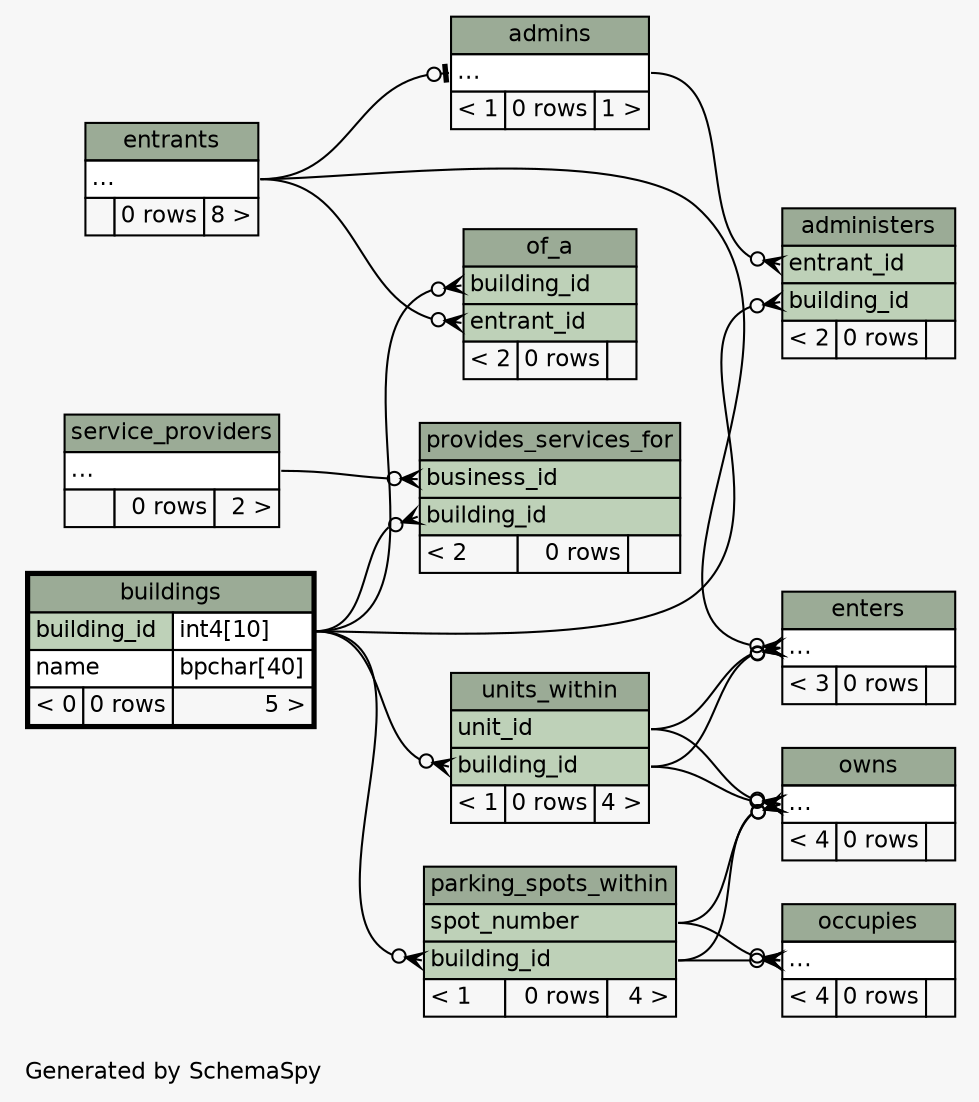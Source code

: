 // dot 2.38.0 on Mac OS X 10.11.3
// SchemaSpy rev 590
digraph "twoDegreesRelationshipsDiagram" {
  graph [
    rankdir="RL"
    bgcolor="#f7f7f7"
    label="\nGenerated by SchemaSpy"
    labeljust="l"
    nodesep="0.18"
    ranksep="0.46"
    fontname="Helvetica"
    fontsize="11"
  ];
  node [
    fontname="Helvetica"
    fontsize="11"
    shape="plaintext"
  ];
  edge [
    arrowsize="0.8"
  ];
  "administers":"building_id":w -> "buildings":"building_id.type":e [arrowhead=none dir=back arrowtail=crowodot];
  "administers":"entrant_id":w -> "admins":"elipses":e [arrowhead=none dir=back arrowtail=crowodot];
  "admins":"elipses":w -> "entrants":"elipses":e [arrowhead=none dir=back arrowtail=teeodot];
  "enters":"elipses":w -> "units_within":"building_id":e [arrowhead=none dir=back arrowtail=crowodot];
  "enters":"elipses":w -> "entrants":"elipses":e [arrowhead=none dir=back arrowtail=crowodot];
  "enters":"elipses":w -> "units_within":"unit_id":e [arrowhead=none dir=back arrowtail=crowodot];
  "occupies":"elipses":w -> "parking_spots_within":"building_id":e [arrowhead=none dir=back arrowtail=crowodot];
  "occupies":"elipses":w -> "parking_spots_within":"spot_number":e [arrowhead=none dir=back arrowtail=crowodot];
  "of_a":"building_id":w -> "buildings":"building_id.type":e [arrowhead=none dir=back arrowtail=crowodot];
  "of_a":"entrant_id":w -> "entrants":"elipses":e [arrowhead=none dir=back arrowtail=crowodot];
  "owns":"elipses":w -> "parking_spots_within":"building_id":e [arrowhead=none dir=back arrowtail=crowodot];
  "owns":"elipses":w -> "units_within":"building_id":e [arrowhead=none dir=back arrowtail=crowodot];
  "owns":"elipses":w -> "parking_spots_within":"spot_number":e [arrowhead=none dir=back arrowtail=crowodot];
  "owns":"elipses":w -> "units_within":"unit_id":e [arrowhead=none dir=back arrowtail=crowodot];
  "parking_spots_within":"building_id":w -> "buildings":"building_id.type":e [arrowhead=none dir=back arrowtail=crowodot];
  "provides_services_for":"building_id":w -> "buildings":"building_id.type":e [arrowhead=none dir=back arrowtail=crowodot];
  "provides_services_for":"business_id":w -> "service_providers":"elipses":e [arrowhead=none dir=back arrowtail=crowodot];
  "units_within":"building_id":w -> "buildings":"building_id.type":e [arrowhead=none dir=back arrowtail=crowodot];
  "administers" [
    label=<
    <TABLE BORDER="0" CELLBORDER="1" CELLSPACING="0" BGCOLOR="#ffffff">
      <TR><TD COLSPAN="3" BGCOLOR="#9bab96" ALIGN="CENTER">administers</TD></TR>
      <TR><TD PORT="entrant_id" COLSPAN="3" BGCOLOR="#bed1b8" ALIGN="LEFT">entrant_id</TD></TR>
      <TR><TD PORT="building_id" COLSPAN="3" BGCOLOR="#bed1b8" ALIGN="LEFT">building_id</TD></TR>
      <TR><TD ALIGN="LEFT" BGCOLOR="#f7f7f7">&lt; 2</TD><TD ALIGN="RIGHT" BGCOLOR="#f7f7f7">0 rows</TD><TD ALIGN="RIGHT" BGCOLOR="#f7f7f7">  </TD></TR>
    </TABLE>>
    URL="administers.html"
    tooltip="administers"
  ];
  "admins" [
    label=<
    <TABLE BORDER="0" CELLBORDER="1" CELLSPACING="0" BGCOLOR="#ffffff">
      <TR><TD COLSPAN="3" BGCOLOR="#9bab96" ALIGN="CENTER">admins</TD></TR>
      <TR><TD PORT="elipses" COLSPAN="3" ALIGN="LEFT">...</TD></TR>
      <TR><TD ALIGN="LEFT" BGCOLOR="#f7f7f7">&lt; 1</TD><TD ALIGN="RIGHT" BGCOLOR="#f7f7f7">0 rows</TD><TD ALIGN="RIGHT" BGCOLOR="#f7f7f7">1 &gt;</TD></TR>
    </TABLE>>
    URL="admins.html"
    tooltip="admins"
  ];
  "buildings" [
    label=<
    <TABLE BORDER="2" CELLBORDER="1" CELLSPACING="0" BGCOLOR="#ffffff">
      <TR><TD COLSPAN="3" BGCOLOR="#9bab96" ALIGN="CENTER">buildings</TD></TR>
      <TR><TD PORT="building_id" COLSPAN="2" BGCOLOR="#bed1b8" ALIGN="LEFT">building_id</TD><TD PORT="building_id.type" ALIGN="LEFT">int4[10]</TD></TR>
      <TR><TD PORT="name" COLSPAN="2" ALIGN="LEFT">name</TD><TD PORT="name.type" ALIGN="LEFT">bpchar[40]</TD></TR>
      <TR><TD ALIGN="LEFT" BGCOLOR="#f7f7f7">&lt; 0</TD><TD ALIGN="RIGHT" BGCOLOR="#f7f7f7">0 rows</TD><TD ALIGN="RIGHT" BGCOLOR="#f7f7f7">5 &gt;</TD></TR>
    </TABLE>>
    URL="buildings.html"
    tooltip="buildings"
  ];
  "enters" [
    label=<
    <TABLE BORDER="0" CELLBORDER="1" CELLSPACING="0" BGCOLOR="#ffffff">
      <TR><TD COLSPAN="3" BGCOLOR="#9bab96" ALIGN="CENTER">enters</TD></TR>
      <TR><TD PORT="elipses" COLSPAN="3" ALIGN="LEFT">...</TD></TR>
      <TR><TD ALIGN="LEFT" BGCOLOR="#f7f7f7">&lt; 3</TD><TD ALIGN="RIGHT" BGCOLOR="#f7f7f7">0 rows</TD><TD ALIGN="RIGHT" BGCOLOR="#f7f7f7">  </TD></TR>
    </TABLE>>
    URL="enters.html"
    tooltip="enters"
  ];
  "entrants" [
    label=<
    <TABLE BORDER="0" CELLBORDER="1" CELLSPACING="0" BGCOLOR="#ffffff">
      <TR><TD COLSPAN="3" BGCOLOR="#9bab96" ALIGN="CENTER">entrants</TD></TR>
      <TR><TD PORT="elipses" COLSPAN="3" ALIGN="LEFT">...</TD></TR>
      <TR><TD ALIGN="LEFT" BGCOLOR="#f7f7f7">  </TD><TD ALIGN="RIGHT" BGCOLOR="#f7f7f7">0 rows</TD><TD ALIGN="RIGHT" BGCOLOR="#f7f7f7">8 &gt;</TD></TR>
    </TABLE>>
    URL="entrants.html"
    tooltip="entrants"
  ];
  "occupies" [
    label=<
    <TABLE BORDER="0" CELLBORDER="1" CELLSPACING="0" BGCOLOR="#ffffff">
      <TR><TD COLSPAN="3" BGCOLOR="#9bab96" ALIGN="CENTER">occupies</TD></TR>
      <TR><TD PORT="elipses" COLSPAN="3" ALIGN="LEFT">...</TD></TR>
      <TR><TD ALIGN="LEFT" BGCOLOR="#f7f7f7">&lt; 4</TD><TD ALIGN="RIGHT" BGCOLOR="#f7f7f7">0 rows</TD><TD ALIGN="RIGHT" BGCOLOR="#f7f7f7">  </TD></TR>
    </TABLE>>
    URL="occupies.html"
    tooltip="occupies"
  ];
  "of_a" [
    label=<
    <TABLE BORDER="0" CELLBORDER="1" CELLSPACING="0" BGCOLOR="#ffffff">
      <TR><TD COLSPAN="3" BGCOLOR="#9bab96" ALIGN="CENTER">of_a</TD></TR>
      <TR><TD PORT="building_id" COLSPAN="3" BGCOLOR="#bed1b8" ALIGN="LEFT">building_id</TD></TR>
      <TR><TD PORT="entrant_id" COLSPAN="3" BGCOLOR="#bed1b8" ALIGN="LEFT">entrant_id</TD></TR>
      <TR><TD ALIGN="LEFT" BGCOLOR="#f7f7f7">&lt; 2</TD><TD ALIGN="RIGHT" BGCOLOR="#f7f7f7">0 rows</TD><TD ALIGN="RIGHT" BGCOLOR="#f7f7f7">  </TD></TR>
    </TABLE>>
    URL="of_a.html"
    tooltip="of_a"
  ];
  "owns" [
    label=<
    <TABLE BORDER="0" CELLBORDER="1" CELLSPACING="0" BGCOLOR="#ffffff">
      <TR><TD COLSPAN="3" BGCOLOR="#9bab96" ALIGN="CENTER">owns</TD></TR>
      <TR><TD PORT="elipses" COLSPAN="3" ALIGN="LEFT">...</TD></TR>
      <TR><TD ALIGN="LEFT" BGCOLOR="#f7f7f7">&lt; 4</TD><TD ALIGN="RIGHT" BGCOLOR="#f7f7f7">0 rows</TD><TD ALIGN="RIGHT" BGCOLOR="#f7f7f7">  </TD></TR>
    </TABLE>>
    URL="owns.html"
    tooltip="owns"
  ];
  "parking_spots_within" [
    label=<
    <TABLE BORDER="0" CELLBORDER="1" CELLSPACING="0" BGCOLOR="#ffffff">
      <TR><TD COLSPAN="3" BGCOLOR="#9bab96" ALIGN="CENTER">parking_spots_within</TD></TR>
      <TR><TD PORT="spot_number" COLSPAN="3" BGCOLOR="#bed1b8" ALIGN="LEFT">spot_number</TD></TR>
      <TR><TD PORT="building_id" COLSPAN="3" BGCOLOR="#bed1b8" ALIGN="LEFT">building_id</TD></TR>
      <TR><TD ALIGN="LEFT" BGCOLOR="#f7f7f7">&lt; 1</TD><TD ALIGN="RIGHT" BGCOLOR="#f7f7f7">0 rows</TD><TD ALIGN="RIGHT" BGCOLOR="#f7f7f7">4 &gt;</TD></TR>
    </TABLE>>
    URL="parking_spots_within.html"
    tooltip="parking_spots_within"
  ];
  "provides_services_for" [
    label=<
    <TABLE BORDER="0" CELLBORDER="1" CELLSPACING="0" BGCOLOR="#ffffff">
      <TR><TD COLSPAN="3" BGCOLOR="#9bab96" ALIGN="CENTER">provides_services_for</TD></TR>
      <TR><TD PORT="business_id" COLSPAN="3" BGCOLOR="#bed1b8" ALIGN="LEFT">business_id</TD></TR>
      <TR><TD PORT="building_id" COLSPAN="3" BGCOLOR="#bed1b8" ALIGN="LEFT">building_id</TD></TR>
      <TR><TD ALIGN="LEFT" BGCOLOR="#f7f7f7">&lt; 2</TD><TD ALIGN="RIGHT" BGCOLOR="#f7f7f7">0 rows</TD><TD ALIGN="RIGHT" BGCOLOR="#f7f7f7">  </TD></TR>
    </TABLE>>
    URL="provides_services_for.html"
    tooltip="provides_services_for"
  ];
  "service_providers" [
    label=<
    <TABLE BORDER="0" CELLBORDER="1" CELLSPACING="0" BGCOLOR="#ffffff">
      <TR><TD COLSPAN="3" BGCOLOR="#9bab96" ALIGN="CENTER">service_providers</TD></TR>
      <TR><TD PORT="elipses" COLSPAN="3" ALIGN="LEFT">...</TD></TR>
      <TR><TD ALIGN="LEFT" BGCOLOR="#f7f7f7">  </TD><TD ALIGN="RIGHT" BGCOLOR="#f7f7f7">0 rows</TD><TD ALIGN="RIGHT" BGCOLOR="#f7f7f7">2 &gt;</TD></TR>
    </TABLE>>
    URL="service_providers.html"
    tooltip="service_providers"
  ];
  "units_within" [
    label=<
    <TABLE BORDER="0" CELLBORDER="1" CELLSPACING="0" BGCOLOR="#ffffff">
      <TR><TD COLSPAN="3" BGCOLOR="#9bab96" ALIGN="CENTER">units_within</TD></TR>
      <TR><TD PORT="unit_id" COLSPAN="3" BGCOLOR="#bed1b8" ALIGN="LEFT">unit_id</TD></TR>
      <TR><TD PORT="building_id" COLSPAN="3" BGCOLOR="#bed1b8" ALIGN="LEFT">building_id</TD></TR>
      <TR><TD ALIGN="LEFT" BGCOLOR="#f7f7f7">&lt; 1</TD><TD ALIGN="RIGHT" BGCOLOR="#f7f7f7">0 rows</TD><TD ALIGN="RIGHT" BGCOLOR="#f7f7f7">4 &gt;</TD></TR>
    </TABLE>>
    URL="units_within.html"
    tooltip="units_within"
  ];
}
